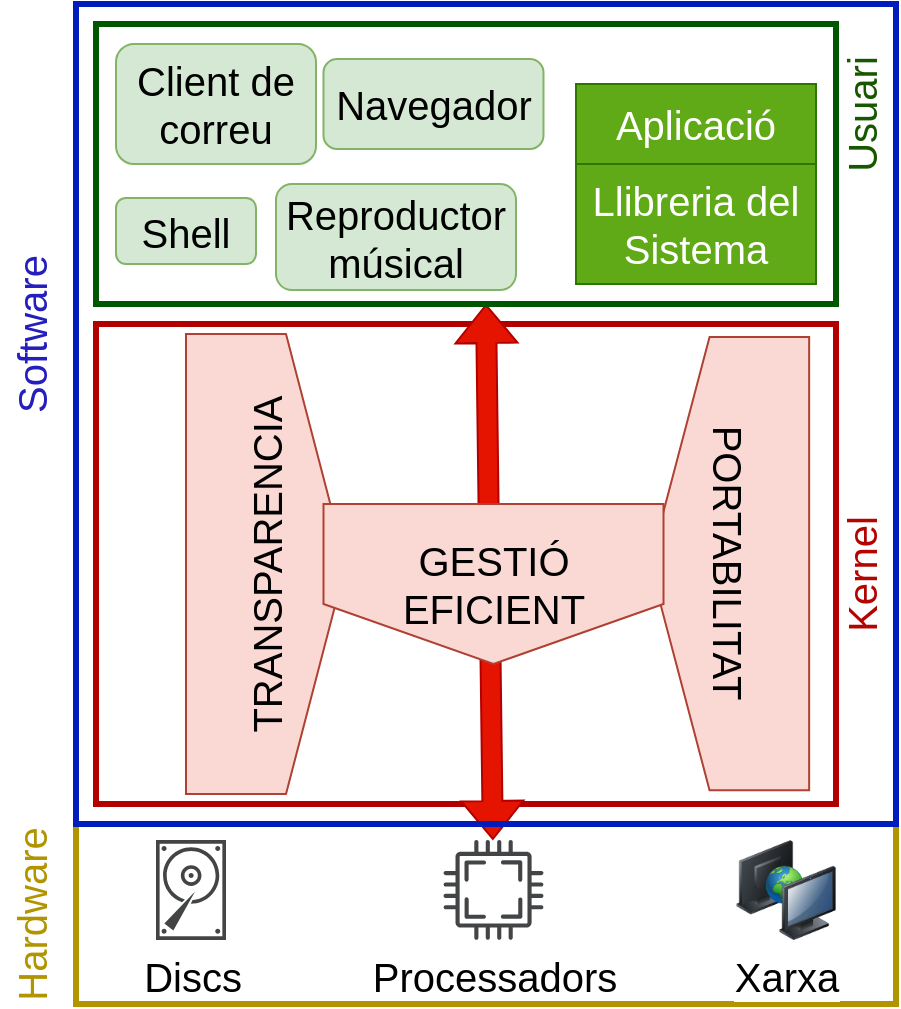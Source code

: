 <mxfile version="21.6.8" type="device" pages="6">
  <diagram name="esquema1" id="zOWADQw8I1MoTfmsGtOU">
    <mxGraphModel dx="1420" dy="2062" grid="1" gridSize="10" guides="1" tooltips="1" connect="1" arrows="1" fold="1" page="1" pageScale="1" pageWidth="827" pageHeight="1169" math="0" shadow="0">
      <root>
        <mxCell id="Gmu17bHJ3XQl9rSOuAfM-0" />
        <mxCell id="Gmu17bHJ3XQl9rSOuAfM-1" parent="Gmu17bHJ3XQl9rSOuAfM-0" />
        <mxCell id="Gmu17bHJ3XQl9rSOuAfM-9" value="" style="rounded=0;whiteSpace=wrap;html=1;fillColor=none;strokeWidth=3;fontSize=20;fontColor=#ffffff;strokeColor=#B20000;" vertex="1" parent="Gmu17bHJ3XQl9rSOuAfM-1">
          <mxGeometry x="280" y="30" width="370" height="240" as="geometry" />
        </mxCell>
        <mxCell id="uu10YLED7xEaxFpM3lo1-10" value="" style="shape=flexArrow;endArrow=classic;startArrow=classic;html=1;rounded=0;entryX=0.527;entryY=1;entryDx=0;entryDy=0;entryPerimeter=0;fillColor=#e51400;strokeColor=#B20000;" edge="1" parent="Gmu17bHJ3XQl9rSOuAfM-1" source="Gmu17bHJ3XQl9rSOuAfM-4" target="Gmu17bHJ3XQl9rSOuAfM-19">
          <mxGeometry width="100" height="100" relative="1" as="geometry">
            <mxPoint x="350" y="200" as="sourcePoint" />
            <mxPoint x="450" y="100" as="targetPoint" />
          </mxGeometry>
        </mxCell>
        <mxCell id="Gmu17bHJ3XQl9rSOuAfM-2" value="" style="rounded=0;whiteSpace=wrap;html=1;fillColor=none;strokeWidth=3;fontSize=20;fontColor=#000000;strokeColor=#B09500;" vertex="1" parent="Gmu17bHJ3XQl9rSOuAfM-1">
          <mxGeometry x="270" y="280" width="410" height="90" as="geometry" />
        </mxCell>
        <mxCell id="Gmu17bHJ3XQl9rSOuAfM-3" value="Discs" style="sketch=0;pointerEvents=1;shadow=0;dashed=0;html=1;strokeColor=none;fillColor=#434445;aspect=fixed;labelPosition=center;verticalLabelPosition=bottom;verticalAlign=top;align=center;outlineConnect=0;shape=mxgraph.vvd.disk;fontSize=20;" vertex="1" parent="Gmu17bHJ3XQl9rSOuAfM-1">
          <mxGeometry x="310" y="288" width="35" height="50" as="geometry" />
        </mxCell>
        <mxCell id="Gmu17bHJ3XQl9rSOuAfM-4" value="Processadors" style="sketch=0;pointerEvents=1;shadow=0;dashed=0;html=1;strokeColor=none;fillColor=#434445;aspect=fixed;labelPosition=center;verticalLabelPosition=bottom;verticalAlign=top;align=center;outlineConnect=0;shape=mxgraph.vvd.cpu;fontSize=20;" vertex="1" parent="Gmu17bHJ3XQl9rSOuAfM-1">
          <mxGeometry x="453.75" y="288" width="50" height="50" as="geometry" />
        </mxCell>
        <mxCell id="Gmu17bHJ3XQl9rSOuAfM-5" value="Xarxa" style="image;html=1;image=img/lib/clip_art/computers/Network_2_128x128.png;fontSize=20;" vertex="1" parent="Gmu17bHJ3XQl9rSOuAfM-1">
          <mxGeometry x="600" y="288" width="50" height="50" as="geometry" />
        </mxCell>
        <mxCell id="Gmu17bHJ3XQl9rSOuAfM-6" value="Hardware" style="text;html=1;strokeColor=none;fillColor=none;align=center;verticalAlign=middle;whiteSpace=wrap;rounded=0;rotation=-90;fontSize=20;fontColor=#b09500;" vertex="1" parent="Gmu17bHJ3XQl9rSOuAfM-1">
          <mxGeometry x="205" y="310" width="85" height="30" as="geometry" />
        </mxCell>
        <mxCell id="Gmu17bHJ3XQl9rSOuAfM-7" value="" style="rounded=0;whiteSpace=wrap;html=1;fillColor=none;strokeWidth=3;fontSize=20;fontColor=#ffffff;strokeColor=#001DBC;" vertex="1" parent="Gmu17bHJ3XQl9rSOuAfM-1">
          <mxGeometry x="270" y="-130" width="410" height="410" as="geometry" />
        </mxCell>
        <mxCell id="Gmu17bHJ3XQl9rSOuAfM-8" value="Software" style="text;html=1;strokeColor=none;fillColor=none;align=center;verticalAlign=middle;whiteSpace=wrap;rounded=0;rotation=-90;fontSize=20;fontColor=#231ebc;" vertex="1" parent="Gmu17bHJ3XQl9rSOuAfM-1">
          <mxGeometry x="205" y="20" width="85" height="30" as="geometry" />
        </mxCell>
        <mxCell id="Gmu17bHJ3XQl9rSOuAfM-10" value="Kernel" style="text;html=1;strokeColor=none;fillColor=none;align=center;verticalAlign=middle;whiteSpace=wrap;rounded=0;rotation=-90;fontSize=20;fontColor=#b20400;" vertex="1" parent="Gmu17bHJ3XQl9rSOuAfM-1">
          <mxGeometry x="620" y="140" width="85" height="30" as="geometry" />
        </mxCell>
        <mxCell id="Gmu17bHJ3XQl9rSOuAfM-18" value="Usuari" style="text;html=1;strokeColor=none;fillColor=none;align=center;verticalAlign=middle;whiteSpace=wrap;rounded=0;rotation=-90;fontSize=20;fontColor=#165700;" vertex="1" parent="Gmu17bHJ3XQl9rSOuAfM-1">
          <mxGeometry x="620" y="-90" width="85" height="30" as="geometry" />
        </mxCell>
        <mxCell id="Gmu17bHJ3XQl9rSOuAfM-19" value="" style="rounded=0;whiteSpace=wrap;html=1;fillColor=none;strokeWidth=3;fontSize=20;fontColor=#ffffff;strokeColor=#005700;" vertex="1" parent="Gmu17bHJ3XQl9rSOuAfM-1">
          <mxGeometry x="280" y="-120" width="370" height="140" as="geometry" />
        </mxCell>
        <mxCell id="Gmu17bHJ3XQl9rSOuAfM-20" value="Aplicació" style="rounded=0;whiteSpace=wrap;html=1;fillColor=#60a917;fontColor=#ffffff;strokeColor=#2D7600;fontSize=20;" vertex="1" parent="Gmu17bHJ3XQl9rSOuAfM-1">
          <mxGeometry x="520" y="-90" width="120" height="40" as="geometry" />
        </mxCell>
        <mxCell id="Gmu17bHJ3XQl9rSOuAfM-21" value="Llibreria del Sistema" style="rounded=0;whiteSpace=wrap;html=1;fillColor=#60a917;fontColor=#ffffff;strokeColor=#2D7600;fontSize=20;" vertex="1" parent="Gmu17bHJ3XQl9rSOuAfM-1">
          <mxGeometry x="520" y="-50" width="120" height="60" as="geometry" />
        </mxCell>
        <mxCell id="Gmu17bHJ3XQl9rSOuAfM-22" value="Client de correu" style="rounded=1;whiteSpace=wrap;html=1;fillColor=#d5e8d4;strokeColor=#82b366;fontSize=20;" vertex="1" parent="Gmu17bHJ3XQl9rSOuAfM-1">
          <mxGeometry x="290" y="-110" width="100" height="60" as="geometry" />
        </mxCell>
        <mxCell id="Gmu17bHJ3XQl9rSOuAfM-23" value="Navegador" style="rounded=1;whiteSpace=wrap;html=1;fillColor=#d5e8d4;strokeColor=#82b366;fontSize=20;" vertex="1" parent="Gmu17bHJ3XQl9rSOuAfM-1">
          <mxGeometry x="393.75" y="-102.5" width="110" height="45" as="geometry" />
        </mxCell>
        <mxCell id="Gmu17bHJ3XQl9rSOuAfM-24" value="Reproductor músical" style="rounded=1;whiteSpace=wrap;html=1;fillColor=#d5e8d4;strokeColor=#82b366;fontSize=20;" vertex="1" parent="Gmu17bHJ3XQl9rSOuAfM-1">
          <mxGeometry x="370" y="-40" width="120" height="53" as="geometry" />
        </mxCell>
        <mxCell id="Gmu17bHJ3XQl9rSOuAfM-25" value="Shell" style="rounded=1;whiteSpace=wrap;html=1;fillColor=#d5e8d4;strokeColor=#82b366;fontSize=20;" vertex="1" parent="Gmu17bHJ3XQl9rSOuAfM-1">
          <mxGeometry x="290" y="-33" width="70" height="33" as="geometry" />
        </mxCell>
        <mxCell id="uu10YLED7xEaxFpM3lo1-7" value="TRANSPARENCIA" style="shape=offPageConnector;whiteSpace=wrap;html=1;rotation=-90;fontSize=20;fillColor=#fad9d5;strokeColor=#ae4132;" vertex="1" parent="Gmu17bHJ3XQl9rSOuAfM-1">
          <mxGeometry x="250" y="110" width="230" height="80" as="geometry" />
        </mxCell>
        <mxCell id="uu10YLED7xEaxFpM3lo1-8" value="PORTABILITAT" style="shape=offPageConnector;whiteSpace=wrap;html=1;rotation=90;fontSize=20;fillColor=#fad9d5;strokeColor=#ae4132;" vertex="1" parent="Gmu17bHJ3XQl9rSOuAfM-1">
          <mxGeometry x="483.41" y="109.95" width="226.65" height="79.68" as="geometry" />
        </mxCell>
        <mxCell id="uu10YLED7xEaxFpM3lo1-9" value="GESTIÓ EFICIENT" style="shape=offPageConnector;whiteSpace=wrap;html=1;rotation=0;fontSize=20;fillColor=#fad9d5;strokeColor=#ae4132;" vertex="1" parent="Gmu17bHJ3XQl9rSOuAfM-1">
          <mxGeometry x="393.75" y="120" width="170" height="80" as="geometry" />
        </mxCell>
      </root>
    </mxGraphModel>
  </diagram>
  <diagram name="esquema2" id="xPvUstEe_b_W7fYeM64c">
    <mxGraphModel dx="1420" dy="2062" grid="1" gridSize="10" guides="1" tooltips="1" connect="1" arrows="1" fold="1" page="1" pageScale="1" pageWidth="827" pageHeight="1169" math="0" shadow="0">
      <root>
        <mxCell id="0" />
        <mxCell id="1" parent="0" />
        <mxCell id="lcPfN1VdlQ4DA5JSOHc2-13" value="" style="rounded=0;whiteSpace=wrap;html=1;fillColor=none;strokeWidth=3;fontSize=20;fontColor=#000000;strokeColor=#B09500;" vertex="1" parent="1">
          <mxGeometry x="270" y="280" width="410" height="90" as="geometry" />
        </mxCell>
        <mxCell id="lcPfN1VdlQ4DA5JSOHc2-6" value="Discs" style="sketch=0;pointerEvents=1;shadow=0;dashed=0;html=1;strokeColor=none;fillColor=#434445;aspect=fixed;labelPosition=center;verticalLabelPosition=bottom;verticalAlign=top;align=center;outlineConnect=0;shape=mxgraph.vvd.disk;fontSize=20;" vertex="1" parent="1">
          <mxGeometry x="310" y="288" width="35" height="50" as="geometry" />
        </mxCell>
        <mxCell id="lcPfN1VdlQ4DA5JSOHc2-7" value="Processadors" style="sketch=0;pointerEvents=1;shadow=0;dashed=0;html=1;strokeColor=none;fillColor=#434445;aspect=fixed;labelPosition=center;verticalLabelPosition=bottom;verticalAlign=top;align=center;outlineConnect=0;shape=mxgraph.vvd.cpu;fontSize=20;" vertex="1" parent="1">
          <mxGeometry x="453.75" y="288" width="50" height="50" as="geometry" />
        </mxCell>
        <mxCell id="lcPfN1VdlQ4DA5JSOHc2-11" value="Xarxa" style="image;html=1;image=img/lib/clip_art/computers/Network_2_128x128.png;fontSize=20;" vertex="1" parent="1">
          <mxGeometry x="600" y="288" width="50" height="50" as="geometry" />
        </mxCell>
        <mxCell id="lcPfN1VdlQ4DA5JSOHc2-14" value="Hardware" style="text;html=1;strokeColor=none;fillColor=none;align=center;verticalAlign=middle;whiteSpace=wrap;rounded=0;rotation=-90;fontSize=20;fontColor=#b09500;" vertex="1" parent="1">
          <mxGeometry x="205" y="310" width="85" height="30" as="geometry" />
        </mxCell>
        <mxCell id="lcPfN1VdlQ4DA5JSOHc2-15" value="" style="rounded=0;whiteSpace=wrap;html=1;fillColor=none;strokeWidth=3;fontSize=20;fontColor=#ffffff;strokeColor=#001DBC;" vertex="1" parent="1">
          <mxGeometry x="270" y="-130" width="410" height="410" as="geometry" />
        </mxCell>
        <mxCell id="lcPfN1VdlQ4DA5JSOHc2-16" value="Software" style="text;html=1;strokeColor=none;fillColor=none;align=center;verticalAlign=middle;whiteSpace=wrap;rounded=0;rotation=-90;fontSize=20;fontColor=#231ebc;" vertex="1" parent="1">
          <mxGeometry x="205" y="20" width="85" height="30" as="geometry" />
        </mxCell>
        <mxCell id="lcPfN1VdlQ4DA5JSOHc2-18" value="" style="rounded=0;whiteSpace=wrap;html=1;fillColor=none;strokeWidth=3;fontSize=20;fontColor=#ffffff;strokeColor=#B20000;" vertex="1" parent="1">
          <mxGeometry x="280" y="30" width="370" height="240" as="geometry" />
        </mxCell>
        <mxCell id="lcPfN1VdlQ4DA5JSOHc2-19" value="Kernel" style="text;html=1;strokeColor=none;fillColor=none;align=center;verticalAlign=middle;whiteSpace=wrap;rounded=0;rotation=-90;fontSize=20;fontColor=#b20400;" vertex="1" parent="1">
          <mxGeometry x="620" y="140" width="85" height="30" as="geometry" />
        </mxCell>
        <mxCell id="lcPfN1VdlQ4DA5JSOHc2-20" value="&lt;div style=&quot;font-size: 20px;&quot;&gt;Capa d&#39;abstracció de maquinari&lt;/div&gt;" style="rounded=0;whiteSpace=wrap;html=1;fillColor=#dae8fc;strokeWidth=3;strokeColor=#6c8ebf;verticalAlign=top;fontSize=20;" vertex="1" parent="1">
          <mxGeometry x="290" y="162" width="350" height="100" as="geometry" />
        </mxCell>
        <mxCell id="lcPfN1VdlQ4DA5JSOHc2-22" value="Programari i controladors de dispositiu específics de maquinari" style="rounded=1;whiteSpace=wrap;html=1;fillColor=#1ba1e2;fontColor=#ffffff;strokeColor=#006EAF;fontSize=20;" vertex="1" parent="1">
          <mxGeometry x="300" y="200" width="330" height="52" as="geometry" />
        </mxCell>
        <mxCell id="lcPfN1VdlQ4DA5JSOHc2-23" value="&lt;div style=&quot;font-size: 20px;&quot;&gt;Interfície d&#39;usuari del Kernel&lt;/div&gt;" style="rounded=0;whiteSpace=wrap;html=1;fillColor=#ffe6cc;strokeWidth=3;strokeColor=#d79b00;verticalAlign=top;fontSize=20;" vertex="1" parent="1">
          <mxGeometry x="290" y="40" width="350" height="120" as="geometry" />
        </mxCell>
        <mxCell id="lcPfN1VdlQ4DA5JSOHc2-24" value="Sistema de fitxers" style="rounded=1;whiteSpace=wrap;html=1;fillColor=#f0a30a;fontColor=#000000;strokeColor=#BD7000;fontSize=20;" vertex="1" parent="1">
          <mxGeometry x="300" y="74" width="190" height="36" as="geometry" />
        </mxCell>
        <mxCell id="lcPfN1VdlQ4DA5JSOHc2-25" value="Memòria Virtual" style="rounded=1;whiteSpace=wrap;html=1;fillColor=#f0a30a;fontColor=#000000;strokeColor=#BD7000;fontSize=20;" vertex="1" parent="1">
          <mxGeometry x="300" y="115" width="190" height="36" as="geometry" />
        </mxCell>
        <mxCell id="lcPfN1VdlQ4DA5JSOHc2-26" value="Planificador" style="rounded=1;whiteSpace=wrap;html=1;fillColor=#f0a30a;fontColor=#000000;strokeColor=#BD7000;fontSize=20;" vertex="1" parent="1">
          <mxGeometry x="500" y="74" width="130" height="36" as="geometry" />
        </mxCell>
        <mxCell id="lcPfN1VdlQ4DA5JSOHc2-27" value="TCP/IP" style="rounded=1;whiteSpace=wrap;html=1;fillColor=#f0a30a;fontColor=#000000;strokeColor=#BD7000;fontSize=20;" vertex="1" parent="1">
          <mxGeometry x="500" y="115" width="130" height="36" as="geometry" />
        </mxCell>
        <mxCell id="lcPfN1VdlQ4DA5JSOHc2-28" value="Usuari" style="text;html=1;strokeColor=none;fillColor=none;align=center;verticalAlign=middle;whiteSpace=wrap;rounded=0;rotation=-90;fontSize=20;fontColor=#165700;" vertex="1" parent="1">
          <mxGeometry x="620" y="-90" width="85" height="30" as="geometry" />
        </mxCell>
        <mxCell id="lcPfN1VdlQ4DA5JSOHc2-29" value="" style="rounded=0;whiteSpace=wrap;html=1;fillColor=none;strokeWidth=3;fontSize=20;fontColor=#ffffff;strokeColor=#005700;" vertex="1" parent="1">
          <mxGeometry x="280" y="-120" width="370" height="140" as="geometry" />
        </mxCell>
        <mxCell id="lcPfN1VdlQ4DA5JSOHc2-30" value="Aplicació" style="rounded=0;whiteSpace=wrap;html=1;fillColor=#60a917;fontColor=#ffffff;strokeColor=#2D7600;fontSize=20;" vertex="1" parent="1">
          <mxGeometry x="520" y="-90" width="120" height="40" as="geometry" />
        </mxCell>
        <mxCell id="lcPfN1VdlQ4DA5JSOHc2-31" value="Llibreria del Sistema" style="rounded=0;whiteSpace=wrap;html=1;fillColor=#60a917;fontColor=#ffffff;strokeColor=#2D7600;fontSize=20;" vertex="1" parent="1">
          <mxGeometry x="520" y="-50" width="120" height="60" as="geometry" />
        </mxCell>
        <mxCell id="lcPfN1VdlQ4DA5JSOHc2-33" value="Client de correu" style="rounded=1;whiteSpace=wrap;html=1;fillColor=#d5e8d4;strokeColor=#82b366;fontSize=20;" vertex="1" parent="1">
          <mxGeometry x="290" y="-110" width="100" height="60" as="geometry" />
        </mxCell>
        <mxCell id="lcPfN1VdlQ4DA5JSOHc2-34" value="Navegador" style="rounded=1;whiteSpace=wrap;html=1;fillColor=#d5e8d4;strokeColor=#82b366;fontSize=20;" vertex="1" parent="1">
          <mxGeometry x="393.75" y="-102.5" width="110" height="45" as="geometry" />
        </mxCell>
        <mxCell id="lcPfN1VdlQ4DA5JSOHc2-35" value="Reproductor músical" style="rounded=1;whiteSpace=wrap;html=1;fillColor=#d5e8d4;strokeColor=#82b366;fontSize=20;" vertex="1" parent="1">
          <mxGeometry x="370" y="-40" width="120" height="53" as="geometry" />
        </mxCell>
        <mxCell id="lcPfN1VdlQ4DA5JSOHc2-36" value="Shell" style="rounded=1;whiteSpace=wrap;html=1;fillColor=#d5e8d4;strokeColor=#82b366;fontSize=20;" vertex="1" parent="1">
          <mxGeometry x="290" y="-33" width="70" height="33" as="geometry" />
        </mxCell>
      </root>
    </mxGraphModel>
  </diagram>
  <diagram id="DvnqxzvVtoGhtfpb6Si7" name="roles">
    <mxGraphModel dx="1420" dy="893" grid="1" gridSize="10" guides="1" tooltips="1" connect="1" arrows="1" fold="1" page="1" pageScale="1" pageWidth="827" pageHeight="1169" math="0" shadow="0">
      <root>
        <mxCell id="0" />
        <mxCell id="1" parent="0" />
        <mxCell id="euU9d23oLGR1xE3uMtUu-12" value="" style="html=1;shadow=0;dashed=0;align=center;verticalAlign=middle;shape=mxgraph.arrows2.arrow;dy=0;dx=0;notch=30;rounded=0;strokeColor=#A50040;strokeWidth=1;fillColor=#d80073;fontFamily=Tahoma;fontSize=10;fontColor=#ffffff;gradientDirection=east;" vertex="1" parent="1">
          <mxGeometry x="390" y="220" width="1230" height="210" as="geometry" />
        </mxCell>
        <mxCell id="euU9d23oLGR1xE3uMtUu-28" value="&lt;h1 style=&quot;font-size: 24px;&quot;&gt;Il.lusionista&lt;/h1&gt;&lt;p style=&quot;font-size: 24px;&quot;&gt;&lt;/p&gt;&lt;ul style=&quot;font-size: 24px;&quot;&gt;&lt;li style=&quot;font-size: 24px;&quot;&gt;&lt;span style=&quot;background-color: initial; font-size: 24px;&quot;&gt;Proporciona abstraccions fàcils d&#39;utilitzar dels recursos físics&lt;/span&gt;&lt;/li&gt;&lt;li style=&quot;border-color: var(--border-color); font-size: 24px;&quot;&gt;&lt;font style=&quot;border-color: var(--border-color); font-size: 24px;&quot;&gt;Proporciona&amp;nbsp;una abstracció que l&#39;aplicació tingui un ús exclusiu dels recursos&lt;/font&gt;&lt;/li&gt;&lt;li style=&quot;border-color: var(--border-color); font-size: 24px;&quot;&gt;&lt;font style=&quot;border-color: var(--border-color); font-size: 24px;&quot;&gt;Proporciona&amp;nbsp;una abstracció que els recursos de maquinari són infinits&lt;/font&gt;&lt;/li&gt;&lt;li style=&quot;border-color: var(--border-color); font-size: 24px;&quot;&gt;&lt;font style=&quot;border-color: var(--border-color); font-size: 24px;&quot;&gt;Proporciona&amp;nbsp;l&#39;abstracció de les capacitats del maquinari que no estan presents físicament&lt;/font&gt;&lt;/li&gt;&lt;/ul&gt;&lt;p style=&quot;font-size: 24px;&quot;&gt;&lt;/p&gt;" style="text;html=1;strokeColor=none;fillColor=none;spacing=5;spacingTop=-20;whiteSpace=wrap;overflow=hidden;rounded=0;shadow=0;dashed=0;fontFamily=Helvetica;fontSize=24;fontColor=#FFFFFF;align=left;" vertex="1" parent="1">
          <mxGeometry x="590" y="240" width="1020" height="200" as="geometry" />
        </mxCell>
        <mxCell id="euU9d23oLGR1xE3uMtUu-6" value="" style="verticalLabelPosition=bottom;verticalAlign=top;html=1;strokeWidth=1;shape=mxgraph.basic.orthogonal_triangle;rounded=0;shadow=0;dashed=0;fontFamily=Tahoma;fontSize=24;fontColor=#FFFFFF;flipV=1;fillColor=#000000;strokeColor=none;opacity=50;" vertex="1" parent="1">
          <mxGeometry x="1370" y="790" width="140" height="40" as="geometry" />
        </mxCell>
        <mxCell id="euU9d23oLGR1xE3uMtUu-13" value="" style="html=1;shadow=0;dashed=0;align=center;verticalAlign=middle;shape=mxgraph.arrows2.arrow;dy=0;dx=0;notch=30;rounded=0;strokeColor=#C73500;strokeWidth=1;fillColor=#fa6800;fontFamily=Tahoma;fontSize=10;fontColor=#000000;gradientDirection=east;" vertex="1" parent="1">
          <mxGeometry x="390" y="430" width="1230" height="180" as="geometry" />
        </mxCell>
        <mxCell id="euU9d23oLGR1xE3uMtUu-14" value="" style="html=1;shadow=0;dashed=0;align=center;verticalAlign=middle;shape=mxgraph.arrows2.arrow;dy=0;dx=0;notch=30;rounded=0;strokeColor=none;strokeWidth=1;fillColor=#8D029D;fontFamily=Tahoma;fontSize=10;fontColor=#FFFFFF;gradientColor=#65009E;gradientDirection=east;" vertex="1" parent="1">
          <mxGeometry x="390" y="610" width="1230" height="320" as="geometry" />
        </mxCell>
        <mxCell id="euU9d23oLGR1xE3uMtUu-18" value="1" style="text;html=1;strokeColor=none;fillColor=none;align=right;verticalAlign=middle;whiteSpace=wrap;rounded=0;shadow=0;dashed=0;fontFamily=Helvetica;fontSize=150;fontColor=#FFFFFF;" vertex="1" parent="1">
          <mxGeometry x="450" y="220" width="80" height="180" as="geometry" />
        </mxCell>
        <mxCell id="euU9d23oLGR1xE3uMtUu-19" value="2" style="text;html=1;strokeColor=none;fillColor=none;align=right;verticalAlign=middle;whiteSpace=wrap;rounded=0;shadow=0;dashed=0;fontFamily=Helvetica;fontSize=150;fontColor=#FFFFFF;" vertex="1" parent="1">
          <mxGeometry x="440" y="430" width="90" height="180" as="geometry" />
        </mxCell>
        <mxCell id="euU9d23oLGR1xE3uMtUu-20" value="3" style="text;html=1;strokeColor=none;fillColor=none;align=right;verticalAlign=middle;whiteSpace=wrap;rounded=0;shadow=0;dashed=0;fontFamily=Helvetica;fontSize=150;fontColor=#FFFFFF;" vertex="1" parent="1">
          <mxGeometry x="440" y="690" width="90" height="180" as="geometry" />
        </mxCell>
        <mxCell id="euU9d23oLGR1xE3uMtUu-23" value="" style="line;strokeWidth=4;direction=south;html=1;rounded=0;shadow=0;dashed=0;fillColor=none;gradientColor=#AD0002;fontFamily=Helvetica;fontSize=150;fontColor=#FFFFFF;align=right;strokeColor=#FFFFFF;" vertex="1" parent="1">
          <mxGeometry x="550" y="230" width="10" height="160" as="geometry" />
        </mxCell>
        <mxCell id="euU9d23oLGR1xE3uMtUu-24" value="" style="line;strokeWidth=4;direction=south;html=1;rounded=0;shadow=0;dashed=0;fillColor=none;gradientColor=#AD0002;fontFamily=Helvetica;fontSize=150;fontColor=#FFFFFF;align=right;strokeColor=#FFFFFF;" vertex="1" parent="1">
          <mxGeometry x="540" y="440" width="10" height="160" as="geometry" />
        </mxCell>
        <mxCell id="euU9d23oLGR1xE3uMtUu-25" value="" style="line;strokeWidth=4;direction=south;html=1;rounded=0;shadow=0;dashed=0;fillColor=none;gradientColor=#AD0002;fontFamily=Helvetica;fontSize=150;fontColor=#FFFFFF;align=right;strokeColor=#FFFFFF;" vertex="1" parent="1">
          <mxGeometry x="540" y="620" width="10" height="300" as="geometry" />
        </mxCell>
        <mxCell id="euU9d23oLGR1xE3uMtUu-29" value="&lt;h1 style=&quot;font-size: 24px;&quot;&gt;Àrbitre&lt;/h1&gt;&lt;div style=&quot;font-size: 24px;&quot;&gt;&lt;ul style=&quot;font-size: 24px;&quot;&gt;&lt;li style=&quot;font-size: 24px;&quot;&gt;Assignació de recursos entre usuaris, aplicacions&lt;/li&gt;&lt;li style=&quot;font-size: 24px;&quot;&gt;Protecció/aïllament d&#39;usuaris, aplicacions entre si&lt;/li&gt;&lt;/ul&gt;&lt;/div&gt;" style="text;html=1;strokeColor=none;fillColor=none;spacing=5;spacingTop=-20;whiteSpace=wrap;overflow=hidden;rounded=0;shadow=0;dashed=0;fontFamily=Helvetica;fontSize=24;fontColor=#FFFFFF;align=left;" vertex="1" parent="1">
          <mxGeometry x="580" y="450" width="670" height="140" as="geometry" />
        </mxCell>
        <mxCell id="euU9d23oLGR1xE3uMtUu-30" value="&lt;h1 style=&quot;font-size: 24px;&quot;&gt;Pega&lt;/h1&gt;&lt;div style=&quot;font-size: 24px;&quot;&gt;&lt;ul style=&quot;border-color: var(--border-color); font-size: 24px;&quot;&gt;&lt;li style=&quot;border-color: var(--border-color); font-size: 24px;&quot;&gt;Proporciona un conjunt de serveis comuns.&lt;/li&gt;&lt;/ul&gt;&lt;/div&gt;" style="text;html=1;strokeColor=none;fillColor=none;spacing=5;spacingTop=-20;whiteSpace=wrap;overflow=hidden;rounded=0;shadow=0;dashed=0;fontFamily=Helvetica;fontSize=24;fontColor=#FFFFFF;align=left;" vertex="1" parent="1">
          <mxGeometry x="580" y="630" width="670" height="140" as="geometry" />
        </mxCell>
        <mxCell id="euU9d23oLGR1xE3uMtUu-39" value="Processos" style="rounded=1;whiteSpace=wrap;html=1;fillColor=#e3c800;strokeColor=#B09500;fontSize=24;fontColor=#000000;" vertex="1" parent="1">
          <mxGeometry x="1270" y="436" width="260" height="40" as="geometry" />
        </mxCell>
        <mxCell id="euU9d23oLGR1xE3uMtUu-40" value="Mode d&#39;Execució Dual" style="rounded=1;whiteSpace=wrap;html=1;fillColor=#e3c800;strokeColor=#B09500;fontSize=24;fontColor=#000000;" vertex="1" parent="1">
          <mxGeometry x="1270" y="480" width="260" height="40" as="geometry" />
        </mxCell>
        <mxCell id="euU9d23oLGR1xE3uMtUu-41" value="Planificació" style="rounded=1;whiteSpace=wrap;html=1;fillColor=#e3c800;strokeColor=#B09500;fontSize=24;fontColor=#000000;" vertex="1" parent="1">
          <mxGeometry x="1270" y="522" width="260" height="40" as="geometry" />
        </mxCell>
        <mxCell id="euU9d23oLGR1xE3uMtUu-42" value="Pipes/Sockets" style="rounded=1;whiteSpace=wrap;html=1;fillColor=#e3c800;strokeColor=#B09500;fontSize=24;fontColor=#000000;" vertex="1" parent="1">
          <mxGeometry x="1270" y="564" width="260" height="40" as="geometry" />
        </mxCell>
        <mxCell id="euU9d23oLGR1xE3uMtUu-43" value="Compartició" style="rounded=1;whiteSpace=wrap;html=1;fillColor=#fad7ac;strokeColor=#b46504;fontSize=24;rotation=-90;" vertex="1" parent="1">
          <mxGeometry x="530" y="805" width="160" height="53" as="geometry" />
        </mxCell>
        <mxCell id="euU9d23oLGR1xE3uMtUu-44" value="Reutilització" style="rounded=1;whiteSpace=wrap;html=1;fillColor=#e1d5e7;strokeColor=#9673a6;fontSize=24;rotation=90;" vertex="1" parent="1">
          <mxGeometry x="850" y="802.5" width="160" height="55" as="geometry" />
        </mxCell>
        <mxCell id="euU9d23oLGR1xE3uMtUu-46" value="Evitar tornar a implementar funcionalitats des de 0." style="rounded=1;whiteSpace=wrap;html=1;fillColor=#e1d5e7;strokeColor=#9673a6;fontSize=24;" vertex="1" parent="1">
          <mxGeometry x="960" y="760" width="300" height="55" as="geometry" />
        </mxCell>
        <mxCell id="euU9d23oLGR1xE3uMtUu-47" value="Evolució independent dels components" style="rounded=1;whiteSpace=wrap;html=1;fillColor=#e1d5e7;strokeColor=#9673a6;fontSize=24;" vertex="1" parent="1">
          <mxGeometry x="960" y="840" width="300" height="60" as="geometry" />
        </mxCell>
        <mxCell id="euU9d23oLGR1xE3uMtUu-48" value="Simplifica SI s&#39;assumeixen sempre les mateixes primitives bàsiques" style="rounded=1;whiteSpace=wrap;html=1;fillColor=#fad9d5;strokeColor=#ae4132;fontSize=24;" vertex="1" parent="1">
          <mxGeometry x="640" y="750" width="230" height="160" as="geometry" />
        </mxCell>
        <mxCell id="euU9d23oLGR1xE3uMtUu-49" value="Sistema de Fitxers" style="rounded=1;whiteSpace=wrap;html=1;fillColor=#d80073;strokeColor=#A50040;fontSize=24;fontColor=#ffffff;" vertex="1" parent="1">
          <mxGeometry x="1290" y="750" width="300" height="48.75" as="geometry" />
        </mxCell>
        <mxCell id="euU9d23oLGR1xE3uMtUu-50" value="Xarxa" style="rounded=1;whiteSpace=wrap;html=1;fillColor=#d80073;strokeColor=#A50040;fontSize=24;fontColor=#ffffff;" vertex="1" parent="1">
          <mxGeometry x="1290" y="660" width="300" height="50" as="geometry" />
        </mxCell>
        <mxCell id="euU9d23oLGR1xE3uMtUu-51" value="Interfície d&#39;Usuari" style="rounded=1;whiteSpace=wrap;html=1;fillColor=#d80073;strokeColor=#A50040;fontSize=24;fontColor=#ffffff;" vertex="1" parent="1">
          <mxGeometry x="1290" y="840" width="300" height="50" as="geometry" />
        </mxCell>
      </root>
    </mxGraphModel>
  </diagram>
  <diagram id="JXv49f9pyBoTp81ij3UK" name="prog_A_executing">
    <mxGraphModel dx="2247" dy="893" grid="1" gridSize="10" guides="1" tooltips="1" connect="1" arrows="1" fold="1" page="1" pageScale="1" pageWidth="827" pageHeight="1169" math="0" shadow="0">
      <root>
        <mxCell id="0" />
        <mxCell id="1" parent="0" />
        <mxCell id="Wj9LbmWMZqF-rn1lrLOP-33" value="" style="shape=flexArrow;endArrow=classic;html=1;rounded=0;exitX=0.5;exitY=1;exitDx=0;exitDy=0;entryX=0.5;entryY=1;entryDx=0;entryDy=0;fillColor=#e51400;strokeColor=#B20000;startArrow=block;" edge="1" parent="1">
          <mxGeometry width="50" height="50" relative="1" as="geometry">
            <mxPoint x="458.75" y="522.5" as="sourcePoint" />
            <mxPoint x="458.75" y="237.5" as="targetPoint" />
            <Array as="points">
              <mxPoint x="123.75" y="355" />
            </Array>
          </mxGeometry>
        </mxCell>
        <mxCell id="d7tJvN3nZEuJjCPh7ASv-1" value="" style="rounded=0;whiteSpace=wrap;html=1;fillColor=none;strokeWidth=3;fontSize=20;fontColor=#ffffff;strokeColor=#005700;" vertex="1" parent="1">
          <mxGeometry x="-361.25" y="140" width="480" height="430" as="geometry" />
        </mxCell>
        <mxCell id="d7tJvN3nZEuJjCPh7ASv-2" value="./prog&amp;nbsp; H" style="swimlane;horizontal=0;whiteSpace=wrap;html=1;fontSize=20;rotation=90;fillColor=#1ba1e2;fontColor=#ffffff;strokeColor=#006EAF;" vertex="1" parent="1">
          <mxGeometry x="-371.25" y="335" width="240" height="200" as="geometry" />
        </mxCell>
        <mxCell id="d7tJvN3nZEuJjCPh7ASv-3" value="Threads" style="rounded=0;whiteSpace=wrap;html=1;fillColor=#dae8fc;strokeColor=#6c8ebf;fontSize=20;" vertex="1" parent="d7tJvN3nZEuJjCPh7ASv-2">
          <mxGeometry x="30" y="20" width="170" height="30" as="geometry" />
        </mxCell>
        <mxCell id="d7tJvN3nZEuJjCPh7ASv-4" value="Fitxers" style="rounded=0;whiteSpace=wrap;html=1;fillColor=#dae8fc;strokeColor=#6c8ebf;fontSize=20;" vertex="1" parent="d7tJvN3nZEuJjCPh7ASv-2">
          <mxGeometry x="30" y="60" width="170" height="30" as="geometry" />
        </mxCell>
        <mxCell id="d7tJvN3nZEuJjCPh7ASv-5" value="id" style="rounded=0;whiteSpace=wrap;html=1;fillColor=#dae8fc;strokeColor=#6c8ebf;fontSize=20;" vertex="1" parent="d7tJvN3nZEuJjCPh7ASv-2">
          <mxGeometry x="30" y="180" width="170" height="30" as="geometry" />
        </mxCell>
        <mxCell id="d7tJvN3nZEuJjCPh7ASv-6" value="Sockets" style="rounded=0;whiteSpace=wrap;html=1;fillColor=#dae8fc;strokeColor=#6c8ebf;fontSize=20;" vertex="1" parent="d7tJvN3nZEuJjCPh7ASv-2">
          <mxGeometry x="30" y="100" width="170" height="30" as="geometry" />
        </mxCell>
        <mxCell id="d7tJvN3nZEuJjCPh7ASv-7" value="Espai d&#39;Adreces" style="rounded=0;whiteSpace=wrap;html=1;fillColor=#dae8fc;strokeColor=#6c8ebf;fontSize=20;" vertex="1" parent="d7tJvN3nZEuJjCPh7ASv-2">
          <mxGeometry x="30" y="140" width="170" height="30" as="geometry" />
        </mxCell>
        <mxCell id="d7tJvN3nZEuJjCPh7ASv-8" value="./prog O" style="swimlane;horizontal=0;whiteSpace=wrap;html=1;fontSize=20;rotation=90;fillColor=#60a917;fontColor=#ffffff;strokeColor=#2D7600;" vertex="1" parent="1">
          <mxGeometry x="-121.25" y="330" width="240" height="210" as="geometry">
            <mxRectangle x="390" y="135" width="50" height="120" as="alternateBounds" />
          </mxGeometry>
        </mxCell>
        <mxCell id="d7tJvN3nZEuJjCPh7ASv-9" value="Threads" style="rounded=0;whiteSpace=wrap;html=1;fillColor=#d5e8d4;strokeColor=#82b366;fontSize=20;" vertex="1" parent="d7tJvN3nZEuJjCPh7ASv-8">
          <mxGeometry x="35" y="25" width="170" height="30" as="geometry" />
        </mxCell>
        <mxCell id="d7tJvN3nZEuJjCPh7ASv-10" value="Fitxers" style="rounded=0;whiteSpace=wrap;html=1;fillColor=#d5e8d4;strokeColor=#82b366;fontSize=20;" vertex="1" parent="d7tJvN3nZEuJjCPh7ASv-8">
          <mxGeometry x="35" y="65" width="170" height="30" as="geometry" />
        </mxCell>
        <mxCell id="d7tJvN3nZEuJjCPh7ASv-11" value="Sockets" style="rounded=0;whiteSpace=wrap;html=1;fillColor=#d5e8d4;strokeColor=#82b366;fontSize=20;" vertex="1" parent="d7tJvN3nZEuJjCPh7ASv-8">
          <mxGeometry x="35" y="105" width="170" height="30" as="geometry" />
        </mxCell>
        <mxCell id="d7tJvN3nZEuJjCPh7ASv-12" value="Espai d&#39;Adreces" style="rounded=0;whiteSpace=wrap;html=1;fillColor=#d5e8d4;strokeColor=#82b366;fontSize=20;" vertex="1" parent="d7tJvN3nZEuJjCPh7ASv-8">
          <mxGeometry x="35" y="145" width="170" height="30" as="geometry" />
        </mxCell>
        <mxCell id="d7tJvN3nZEuJjCPh7ASv-13" value="id" style="rounded=0;whiteSpace=wrap;html=1;fillColor=#d5e8d4;strokeColor=#82b366;fontSize=20;" vertex="1" parent="d7tJvN3nZEuJjCPh7ASv-8">
          <mxGeometry x="35" y="180" width="170" height="30" as="geometry" />
        </mxCell>
        <mxCell id="d7tJvN3nZEuJjCPh7ASv-14" style="edgeStyle=orthogonalEdgeStyle;rounded=0;orthogonalLoop=1;jettySize=auto;html=1;entryX=0.038;entryY=0.522;entryDx=0;entryDy=0;entryPerimeter=0;" edge="1" parent="1" source="d7tJvN3nZEuJjCPh7ASv-15" target="d7tJvN3nZEuJjCPh7ASv-18">
          <mxGeometry relative="1" as="geometry" />
        </mxCell>
        <mxCell id="d7tJvN3nZEuJjCPh7ASv-15" value="prog.c" style="shape=note;whiteSpace=wrap;html=1;backgroundOutline=1;darkOpacity=0.05;fontSize=20;fillColor=#d80073;fontColor=#ffffff;strokeColor=#A50040;" vertex="1" parent="1">
          <mxGeometry x="-245" y="155" width="80" height="110" as="geometry" />
        </mxCell>
        <mxCell id="d7tJvN3nZEuJjCPh7ASv-16" style="edgeStyle=orthogonalEdgeStyle;rounded=0;orthogonalLoop=1;jettySize=auto;html=1;entryX=0;entryY=0.5;entryDx=0;entryDy=0;" edge="1" parent="1" source="d7tJvN3nZEuJjCPh7ASv-18" target="d7tJvN3nZEuJjCPh7ASv-2">
          <mxGeometry relative="1" as="geometry">
            <Array as="points">
              <mxPoint x="48.75" y="208" />
              <mxPoint x="48.75" y="290" />
              <mxPoint x="-251.25" y="290" />
            </Array>
          </mxGeometry>
        </mxCell>
        <mxCell id="d7tJvN3nZEuJjCPh7ASv-17" style="edgeStyle=orthogonalEdgeStyle;rounded=0;orthogonalLoop=1;jettySize=auto;html=1;exitX=0.5;exitY=1;exitDx=0;exitDy=0;exitPerimeter=0;entryX=0;entryY=0.5;entryDx=0;entryDy=0;" edge="1" parent="1" source="d7tJvN3nZEuJjCPh7ASv-18" target="d7tJvN3nZEuJjCPh7ASv-8">
          <mxGeometry relative="1" as="geometry">
            <Array as="points">
              <mxPoint x="48.75" y="265" />
              <mxPoint x="48.75" y="290" />
              <mxPoint x="-1.25" y="290" />
            </Array>
          </mxGeometry>
        </mxCell>
        <mxCell id="d7tJvN3nZEuJjCPh7ASv-18" value="prog" style="shape=card;whiteSpace=wrap;html=1;fontSize=20;fillColor=#f0a30a;fontColor=#000000;strokeColor=#BD7000;" vertex="1" parent="1">
          <mxGeometry x="-55" y="150" width="100" height="115" as="geometry" />
        </mxCell>
        <mxCell id="d7tJvN3nZEuJjCPh7ASv-19" value="Llibreries" style="rounded=0;whiteSpace=wrap;html=1;fontSize=20;fillColor=#e3c800;fontColor=#000000;strokeColor=#B09500;rotation=-90;" vertex="1" parent="1">
          <mxGeometry x="3.75" y="191.25" width="115" height="32.5" as="geometry" />
        </mxCell>
        <mxCell id="d7tJvN3nZEuJjCPh7ASv-20" value="" style="rounded=0;whiteSpace=wrap;html=1;fillColor=none;strokeWidth=3;fontSize=20;fontColor=#000000;strokeColor=#B09500;rotation=90;" vertex="1" parent="1">
          <mxGeometry x="347.2" y="226.56" width="433.12" height="254" as="geometry" />
        </mxCell>
        <mxCell id="d7tJvN3nZEuJjCPh7ASv-21" value="Proceador (1 core)" style="sketch=0;pointerEvents=1;shadow=0;dashed=0;html=1;strokeColor=none;fillColor=#434445;aspect=fixed;labelPosition=center;verticalLabelPosition=bottom;verticalAlign=top;align=center;outlineConnect=0;shape=mxgraph.vvd.cpu;fontSize=20;rotation=90;" vertex="1" parent="1">
          <mxGeometry x="628.75" y="225" width="50" height="50" as="geometry" />
        </mxCell>
        <mxCell id="d7tJvN3nZEuJjCPh7ASv-22" value="Hardware" style="text;html=1;strokeColor=none;fillColor=none;align=center;verticalAlign=middle;whiteSpace=wrap;rounded=0;rotation=0;fontSize=20;fontColor=#b09500;" vertex="1" parent="1">
          <mxGeometry x="458.75" y="140" width="85" height="30" as="geometry" />
        </mxCell>
        <mxCell id="d7tJvN3nZEuJjCPh7ASv-23" value="Memòria" style="sketch=0;pointerEvents=1;shadow=0;dashed=0;html=1;strokeColor=none;fillColor=#434445;aspect=fixed;labelPosition=center;verticalLabelPosition=bottom;verticalAlign=top;align=center;outlineConnect=0;shape=mxgraph.vvd.memory;rotation=90;fontSize=20;" vertex="1" parent="1">
          <mxGeometry x="598.75" y="447.38" width="99" height="37.62" as="geometry" />
        </mxCell>
        <mxCell id="d7tJvN3nZEuJjCPh7ASv-24" value="A" style="swimlane;horizontal=0;whiteSpace=wrap;html=1;fontSize=20;rotation=90;fillColor=#1ba1e2;fontColor=#ffffff;strokeColor=#006EAF;" vertex="1" parent="1">
          <mxGeometry x="498.75" y="480" width="45" height="115" as="geometry" />
        </mxCell>
        <mxCell id="d7tJvN3nZEuJjCPh7ASv-25" value="B" style="swimlane;horizontal=0;whiteSpace=wrap;html=1;fontSize=20;rotation=90;fillColor=#60a917;fontColor=#ffffff;strokeColor=#2D7600;" vertex="1" parent="1">
          <mxGeometry x="498.75" y="425" width="45" height="115" as="geometry" />
        </mxCell>
        <mxCell id="d7tJvN3nZEuJjCPh7ASv-26" value="OS&amp;nbsp;" style="swimlane;horizontal=0;whiteSpace=wrap;html=1;fontSize=20;rotation=90;fillColor=#d80073;fontColor=#ffffff;strokeColor=#A50040;startSize=23;" vertex="1" parent="1">
          <mxGeometry x="498.75" y="365" width="45" height="115" as="geometry" />
        </mxCell>
        <mxCell id="d7tJvN3nZEuJjCPh7ASv-27" value="" style="rounded=0;whiteSpace=wrap;html=1;fillColor=none;strokeWidth=3;fontSize=20;fontColor=#ffffff;strokeColor=#B20000;" vertex="1" parent="1">
          <mxGeometry x="128.75" y="140" width="300" height="430" as="geometry" />
        </mxCell>
        <mxCell id="d7tJvN3nZEuJjCPh7ASv-28" value="Kernel" style="text;html=1;strokeColor=none;fillColor=none;align=center;verticalAlign=middle;whiteSpace=wrap;rounded=0;rotation=-90;fontSize=20;fontColor=#b20400;" vertex="1" parent="1">
          <mxGeometry x="369.75" y="165" width="85" height="30" as="geometry" />
        </mxCell>
        <mxCell id="d7tJvN3nZEuJjCPh7ASv-29" value="compilador" style="text;html=1;strokeColor=none;fillColor=none;align=center;verticalAlign=middle;whiteSpace=wrap;rounded=0;fontSize=20;" vertex="1" parent="1">
          <mxGeometry x="-155" y="180" width="90" height="30" as="geometry" />
        </mxCell>
        <mxCell id="d7tJvN3nZEuJjCPh7ASv-30" value="execució" style="text;html=1;strokeColor=none;fillColor=none;align=center;verticalAlign=middle;whiteSpace=wrap;rounded=0;fontSize=20;rotation=90;" vertex="1" parent="1">
          <mxGeometry x="-171.25" y="365" width="90" height="30" as="geometry" />
        </mxCell>
        <mxCell id="d7tJvN3nZEuJjCPh7ASv-31" value="Usuari" style="text;html=1;strokeColor=none;fillColor=none;align=center;verticalAlign=middle;whiteSpace=wrap;rounded=0;rotation=-90;fontSize=20;fontColor=#165700;" vertex="1" parent="1">
          <mxGeometry x="-381.25" y="180" width="85" height="30" as="geometry" />
        </mxCell>
        <mxCell id="d7tJvN3nZEuJjCPh7ASv-32" value="" style="group;rotation=-90;" vertex="1" connectable="0" parent="1">
          <mxGeometry x="168.75" y="300" width="350" height="100" as="geometry" />
        </mxCell>
        <mxCell id="d7tJvN3nZEuJjCPh7ASv-33" value="&lt;div style=&quot;font-size: 20px;&quot;&gt;Capa d&#39;abstracció de maquinari&lt;/div&gt;" style="rounded=0;whiteSpace=wrap;html=1;fillColor=#dae8fc;strokeWidth=3;strokeColor=#6c8ebf;verticalAlign=top;fontSize=20;rotation=-90;" vertex="1" parent="d7tJvN3nZEuJjCPh7ASv-32">
          <mxGeometry width="350" height="100" as="geometry" />
        </mxCell>
        <mxCell id="d7tJvN3nZEuJjCPh7ASv-34" value="Programari i controladors de dispositiu específics de maquinari" style="rounded=1;whiteSpace=wrap;html=1;fillColor=#1ba1e2;fontColor=#ffffff;strokeColor=#006EAF;fontSize=20;rotation=-90;" vertex="1" parent="d7tJvN3nZEuJjCPh7ASv-32">
          <mxGeometry x="24" y="24" width="330" height="52" as="geometry" />
        </mxCell>
        <mxCell id="d7tJvN3nZEuJjCPh7ASv-35" value="" style="group;rotation=-90;fillColor=#a20025;fontColor=#ffffff;strokeColor=#6F0000;" vertex="1" connectable="0" parent="1">
          <mxGeometry x="38.75" y="290" width="350" height="120" as="geometry" />
        </mxCell>
        <mxCell id="d7tJvN3nZEuJjCPh7ASv-36" value="&lt;div style=&quot;font-size: 20px;&quot;&gt;Interfície d&#39;usuari del Kernel&lt;/div&gt;" style="rounded=0;whiteSpace=wrap;html=1;fillColor=#ffe6cc;strokeWidth=3;strokeColor=#d79b00;verticalAlign=top;fontSize=20;rotation=-90;" vertex="1" parent="d7tJvN3nZEuJjCPh7ASv-35">
          <mxGeometry width="350" height="120" as="geometry" />
        </mxCell>
        <mxCell id="d7tJvN3nZEuJjCPh7ASv-37" value="Sistema de fitxers" style="rounded=1;whiteSpace=wrap;html=1;fillColor=#f0a30a;fontColor=#000000;strokeColor=#BD7000;fontSize=20;rotation=-90;" vertex="1" parent="d7tJvN3nZEuJjCPh7ASv-35">
          <mxGeometry x="72" y="112" width="190" height="36" as="geometry" />
        </mxCell>
        <mxCell id="d7tJvN3nZEuJjCPh7ASv-38" value="Memòria Virtual" style="rounded=1;whiteSpace=wrap;html=1;fillColor=#f0a30a;fontColor=#000000;strokeColor=#BD7000;fontSize=20;rotation=-90;" vertex="1" parent="d7tJvN3nZEuJjCPh7ASv-35">
          <mxGeometry x="113" y="112" width="190" height="36" as="geometry" />
        </mxCell>
        <mxCell id="d7tJvN3nZEuJjCPh7ASv-39" value="Planificador" style="rounded=1;whiteSpace=wrap;html=1;fillColor=#e51400;fontColor=#ffffff;strokeColor=#B20000;fontSize=20;rotation=-90;" vertex="1" parent="d7tJvN3nZEuJjCPh7ASv-35">
          <mxGeometry x="102" y="-58" width="130" height="36" as="geometry" />
        </mxCell>
        <mxCell id="d7tJvN3nZEuJjCPh7ASv-40" value="TCP/IP" style="rounded=1;whiteSpace=wrap;html=1;fillColor=#f0a30a;fontColor=#000000;strokeColor=#BD7000;fontSize=20;rotation=-90;" vertex="1" parent="d7tJvN3nZEuJjCPh7ASv-35">
          <mxGeometry x="143" y="-58" width="130" height="36" as="geometry" />
        </mxCell>
        <mxCell id="d7tJvN3nZEuJjCPh7ASv-43" value="enllaçador" style="text;html=1;strokeColor=none;fillColor=none;align=center;verticalAlign=middle;whiteSpace=wrap;rounded=0;fontSize=20;" vertex="1" parent="1">
          <mxGeometry x="-165" y="210" width="110" height="35" as="geometry" />
        </mxCell>
        <mxCell id="d7tJvN3nZEuJjCPh7ASv-46" value="A" style="swimlane;horizontal=0;whiteSpace=wrap;html=1;fontSize=20;rotation=90;fillColor=#1ba1e2;fontColor=#ffffff;strokeColor=#006EAF;" vertex="1" parent="1">
          <mxGeometry x="500" y="185" width="45" height="115" as="geometry" />
        </mxCell>
      </root>
    </mxGraphModel>
  </diagram>
  <diagram name="prog_B_executing" id="x2Aetg6flrJvesvv6JWr">
    <mxGraphModel dx="2247" dy="893" grid="1" gridSize="10" guides="1" tooltips="1" connect="1" arrows="1" fold="1" page="1" pageScale="1" pageWidth="827" pageHeight="1169" math="0" shadow="0">
      <root>
        <mxCell id="8jEwRIBSJ6R7aOufkoeU-0" />
        <mxCell id="8jEwRIBSJ6R7aOufkoeU-1" parent="8jEwRIBSJ6R7aOufkoeU-0" />
        <mxCell id="tLcBYYD-4UnDt5xWUgOK-0" value="" style="shape=flexArrow;endArrow=classic;html=1;rounded=0;exitX=0.5;exitY=1;exitDx=0;exitDy=0;entryX=0.5;entryY=1;entryDx=0;entryDy=0;fillColor=#e51400;strokeColor=#B20000;startArrow=block;" edge="1" parent="8jEwRIBSJ6R7aOufkoeU-1">
          <mxGeometry width="50" height="50" relative="1" as="geometry">
            <mxPoint x="458.75" y="932.5" as="sourcePoint" />
            <mxPoint x="458.75" y="647.5" as="targetPoint" />
            <Array as="points">
              <mxPoint x="123.75" y="765" />
            </Array>
          </mxGeometry>
        </mxCell>
        <mxCell id="tLcBYYD-4UnDt5xWUgOK-1" value="" style="rounded=0;whiteSpace=wrap;html=1;fillColor=none;strokeWidth=3;fontSize=20;fontColor=#ffffff;strokeColor=#005700;" vertex="1" parent="8jEwRIBSJ6R7aOufkoeU-1">
          <mxGeometry x="-361.25" y="550" width="480" height="430" as="geometry" />
        </mxCell>
        <mxCell id="tLcBYYD-4UnDt5xWUgOK-2" value="./prog&amp;nbsp; H" style="swimlane;horizontal=0;whiteSpace=wrap;html=1;fontSize=20;rotation=90;fillColor=#1ba1e2;fontColor=#ffffff;strokeColor=#006EAF;" vertex="1" parent="8jEwRIBSJ6R7aOufkoeU-1">
          <mxGeometry x="-371.25" y="745" width="240" height="200" as="geometry" />
        </mxCell>
        <mxCell id="tLcBYYD-4UnDt5xWUgOK-3" value="Threads" style="rounded=0;whiteSpace=wrap;html=1;fillColor=#dae8fc;strokeColor=#6c8ebf;fontSize=20;" vertex="1" parent="tLcBYYD-4UnDt5xWUgOK-2">
          <mxGeometry x="30" y="20" width="170" height="30" as="geometry" />
        </mxCell>
        <mxCell id="tLcBYYD-4UnDt5xWUgOK-4" value="Fitxers" style="rounded=0;whiteSpace=wrap;html=1;fillColor=#dae8fc;strokeColor=#6c8ebf;fontSize=20;" vertex="1" parent="tLcBYYD-4UnDt5xWUgOK-2">
          <mxGeometry x="30" y="60" width="170" height="30" as="geometry" />
        </mxCell>
        <mxCell id="tLcBYYD-4UnDt5xWUgOK-5" value="id" style="rounded=0;whiteSpace=wrap;html=1;fillColor=#dae8fc;strokeColor=#6c8ebf;fontSize=20;" vertex="1" parent="tLcBYYD-4UnDt5xWUgOK-2">
          <mxGeometry x="30" y="180" width="170" height="30" as="geometry" />
        </mxCell>
        <mxCell id="tLcBYYD-4UnDt5xWUgOK-6" value="Sockets" style="rounded=0;whiteSpace=wrap;html=1;fillColor=#dae8fc;strokeColor=#6c8ebf;fontSize=20;" vertex="1" parent="tLcBYYD-4UnDt5xWUgOK-2">
          <mxGeometry x="30" y="100" width="170" height="30" as="geometry" />
        </mxCell>
        <mxCell id="tLcBYYD-4UnDt5xWUgOK-7" value="Espai d&#39;Adreces" style="rounded=0;whiteSpace=wrap;html=1;fillColor=#dae8fc;strokeColor=#6c8ebf;fontSize=20;" vertex="1" parent="tLcBYYD-4UnDt5xWUgOK-2">
          <mxGeometry x="30" y="140" width="170" height="30" as="geometry" />
        </mxCell>
        <mxCell id="tLcBYYD-4UnDt5xWUgOK-8" value="./prog O" style="swimlane;horizontal=0;whiteSpace=wrap;html=1;fontSize=20;rotation=90;fillColor=#60a917;fontColor=#ffffff;strokeColor=#2D7600;" vertex="1" parent="8jEwRIBSJ6R7aOufkoeU-1">
          <mxGeometry x="-121.25" y="740" width="240" height="210" as="geometry">
            <mxRectangle x="390" y="135" width="50" height="120" as="alternateBounds" />
          </mxGeometry>
        </mxCell>
        <mxCell id="tLcBYYD-4UnDt5xWUgOK-9" value="Threads" style="rounded=0;whiteSpace=wrap;html=1;fillColor=#d5e8d4;strokeColor=#82b366;fontSize=20;" vertex="1" parent="tLcBYYD-4UnDt5xWUgOK-8">
          <mxGeometry x="35" y="25" width="170" height="30" as="geometry" />
        </mxCell>
        <mxCell id="tLcBYYD-4UnDt5xWUgOK-10" value="Fitxers" style="rounded=0;whiteSpace=wrap;html=1;fillColor=#d5e8d4;strokeColor=#82b366;fontSize=20;" vertex="1" parent="tLcBYYD-4UnDt5xWUgOK-8">
          <mxGeometry x="35" y="65" width="170" height="30" as="geometry" />
        </mxCell>
        <mxCell id="tLcBYYD-4UnDt5xWUgOK-11" value="Sockets" style="rounded=0;whiteSpace=wrap;html=1;fillColor=#d5e8d4;strokeColor=#82b366;fontSize=20;" vertex="1" parent="tLcBYYD-4UnDt5xWUgOK-8">
          <mxGeometry x="35" y="105" width="170" height="30" as="geometry" />
        </mxCell>
        <mxCell id="tLcBYYD-4UnDt5xWUgOK-12" value="Espai d&#39;Adreces" style="rounded=0;whiteSpace=wrap;html=1;fillColor=#d5e8d4;strokeColor=#82b366;fontSize=20;" vertex="1" parent="tLcBYYD-4UnDt5xWUgOK-8">
          <mxGeometry x="35" y="145" width="170" height="30" as="geometry" />
        </mxCell>
        <mxCell id="tLcBYYD-4UnDt5xWUgOK-13" value="id" style="rounded=0;whiteSpace=wrap;html=1;fillColor=#d5e8d4;strokeColor=#82b366;fontSize=20;" vertex="1" parent="tLcBYYD-4UnDt5xWUgOK-8">
          <mxGeometry x="35" y="180" width="170" height="30" as="geometry" />
        </mxCell>
        <mxCell id="tLcBYYD-4UnDt5xWUgOK-14" style="edgeStyle=orthogonalEdgeStyle;rounded=0;orthogonalLoop=1;jettySize=auto;html=1;entryX=0.038;entryY=0.522;entryDx=0;entryDy=0;entryPerimeter=0;" edge="1" parent="8jEwRIBSJ6R7aOufkoeU-1" source="tLcBYYD-4UnDt5xWUgOK-15" target="tLcBYYD-4UnDt5xWUgOK-18">
          <mxGeometry relative="1" as="geometry" />
        </mxCell>
        <mxCell id="tLcBYYD-4UnDt5xWUgOK-15" value="prog.c" style="shape=note;whiteSpace=wrap;html=1;backgroundOutline=1;darkOpacity=0.05;fontSize=20;fillColor=#d80073;fontColor=#ffffff;strokeColor=#A50040;" vertex="1" parent="8jEwRIBSJ6R7aOufkoeU-1">
          <mxGeometry x="-245" y="565" width="80" height="110" as="geometry" />
        </mxCell>
        <mxCell id="tLcBYYD-4UnDt5xWUgOK-16" style="edgeStyle=orthogonalEdgeStyle;rounded=0;orthogonalLoop=1;jettySize=auto;html=1;entryX=0;entryY=0.5;entryDx=0;entryDy=0;" edge="1" parent="8jEwRIBSJ6R7aOufkoeU-1" source="tLcBYYD-4UnDt5xWUgOK-18" target="tLcBYYD-4UnDt5xWUgOK-2">
          <mxGeometry relative="1" as="geometry">
            <Array as="points">
              <mxPoint x="48.75" y="618" />
              <mxPoint x="48.75" y="700" />
              <mxPoint x="-251.25" y="700" />
            </Array>
          </mxGeometry>
        </mxCell>
        <mxCell id="tLcBYYD-4UnDt5xWUgOK-17" style="edgeStyle=orthogonalEdgeStyle;rounded=0;orthogonalLoop=1;jettySize=auto;html=1;exitX=0.5;exitY=1;exitDx=0;exitDy=0;exitPerimeter=0;entryX=0;entryY=0.5;entryDx=0;entryDy=0;" edge="1" parent="8jEwRIBSJ6R7aOufkoeU-1" source="tLcBYYD-4UnDt5xWUgOK-18" target="tLcBYYD-4UnDt5xWUgOK-8">
          <mxGeometry relative="1" as="geometry">
            <Array as="points">
              <mxPoint x="48.75" y="675" />
              <mxPoint x="48.75" y="700" />
              <mxPoint x="-1.25" y="700" />
            </Array>
          </mxGeometry>
        </mxCell>
        <mxCell id="tLcBYYD-4UnDt5xWUgOK-18" value="prog" style="shape=card;whiteSpace=wrap;html=1;fontSize=20;fillColor=#f0a30a;fontColor=#000000;strokeColor=#BD7000;" vertex="1" parent="8jEwRIBSJ6R7aOufkoeU-1">
          <mxGeometry x="-55" y="560" width="100" height="115" as="geometry" />
        </mxCell>
        <mxCell id="tLcBYYD-4UnDt5xWUgOK-19" value="Llibreries" style="rounded=0;whiteSpace=wrap;html=1;fontSize=20;fillColor=#e3c800;fontColor=#000000;strokeColor=#B09500;rotation=-90;" vertex="1" parent="8jEwRIBSJ6R7aOufkoeU-1">
          <mxGeometry x="3.75" y="601.25" width="115" height="32.5" as="geometry" />
        </mxCell>
        <mxCell id="tLcBYYD-4UnDt5xWUgOK-20" value="" style="rounded=0;whiteSpace=wrap;html=1;fillColor=none;strokeWidth=3;fontSize=20;fontColor=#000000;strokeColor=#B09500;rotation=90;" vertex="1" parent="8jEwRIBSJ6R7aOufkoeU-1">
          <mxGeometry x="347.2" y="636.56" width="433.12" height="254" as="geometry" />
        </mxCell>
        <mxCell id="tLcBYYD-4UnDt5xWUgOK-21" value="Proceador (1 core)" style="sketch=0;pointerEvents=1;shadow=0;dashed=0;html=1;strokeColor=none;fillColor=#434445;aspect=fixed;labelPosition=center;verticalLabelPosition=bottom;verticalAlign=top;align=center;outlineConnect=0;shape=mxgraph.vvd.cpu;fontSize=20;rotation=90;" vertex="1" parent="8jEwRIBSJ6R7aOufkoeU-1">
          <mxGeometry x="628.75" y="635" width="50" height="50" as="geometry" />
        </mxCell>
        <mxCell id="tLcBYYD-4UnDt5xWUgOK-22" value="Hardware" style="text;html=1;strokeColor=none;fillColor=none;align=center;verticalAlign=middle;whiteSpace=wrap;rounded=0;rotation=0;fontSize=20;fontColor=#b09500;" vertex="1" parent="8jEwRIBSJ6R7aOufkoeU-1">
          <mxGeometry x="458.75" y="550" width="85" height="30" as="geometry" />
        </mxCell>
        <mxCell id="tLcBYYD-4UnDt5xWUgOK-23" value="Memòria" style="sketch=0;pointerEvents=1;shadow=0;dashed=0;html=1;strokeColor=none;fillColor=#434445;aspect=fixed;labelPosition=center;verticalLabelPosition=bottom;verticalAlign=top;align=center;outlineConnect=0;shape=mxgraph.vvd.memory;rotation=90;fontSize=20;" vertex="1" parent="8jEwRIBSJ6R7aOufkoeU-1">
          <mxGeometry x="598.75" y="857.38" width="99" height="37.62" as="geometry" />
        </mxCell>
        <mxCell id="tLcBYYD-4UnDt5xWUgOK-24" value="A" style="swimlane;horizontal=0;whiteSpace=wrap;html=1;fontSize=20;rotation=90;fillColor=#1ba1e2;fontColor=#ffffff;strokeColor=#006EAF;" vertex="1" parent="8jEwRIBSJ6R7aOufkoeU-1">
          <mxGeometry x="498.75" y="890" width="45" height="115" as="geometry" />
        </mxCell>
        <mxCell id="tLcBYYD-4UnDt5xWUgOK-25" value="B" style="swimlane;horizontal=0;whiteSpace=wrap;html=1;fontSize=20;rotation=90;fillColor=#60a917;fontColor=#ffffff;strokeColor=#2D7600;" vertex="1" parent="8jEwRIBSJ6R7aOufkoeU-1">
          <mxGeometry x="498.75" y="835" width="45" height="115" as="geometry" />
        </mxCell>
        <mxCell id="tLcBYYD-4UnDt5xWUgOK-26" value="OS&amp;nbsp;" style="swimlane;horizontal=0;whiteSpace=wrap;html=1;fontSize=20;rotation=90;fillColor=#d80073;fontColor=#ffffff;strokeColor=#A50040;startSize=23;" vertex="1" parent="8jEwRIBSJ6R7aOufkoeU-1">
          <mxGeometry x="498.75" y="775" width="45" height="115" as="geometry" />
        </mxCell>
        <mxCell id="tLcBYYD-4UnDt5xWUgOK-27" value="" style="rounded=0;whiteSpace=wrap;html=1;fillColor=none;strokeWidth=3;fontSize=20;fontColor=#ffffff;strokeColor=#B20000;" vertex="1" parent="8jEwRIBSJ6R7aOufkoeU-1">
          <mxGeometry x="128.75" y="550" width="300" height="430" as="geometry" />
        </mxCell>
        <mxCell id="tLcBYYD-4UnDt5xWUgOK-28" value="Kernel" style="text;html=1;strokeColor=none;fillColor=none;align=center;verticalAlign=middle;whiteSpace=wrap;rounded=0;rotation=-90;fontSize=20;fontColor=#b20400;" vertex="1" parent="8jEwRIBSJ6R7aOufkoeU-1">
          <mxGeometry x="369.75" y="575" width="85" height="30" as="geometry" />
        </mxCell>
        <mxCell id="tLcBYYD-4UnDt5xWUgOK-29" value="compilador" style="text;html=1;strokeColor=none;fillColor=none;align=center;verticalAlign=middle;whiteSpace=wrap;rounded=0;fontSize=20;" vertex="1" parent="8jEwRIBSJ6R7aOufkoeU-1">
          <mxGeometry x="-155" y="590" width="90" height="30" as="geometry" />
        </mxCell>
        <mxCell id="tLcBYYD-4UnDt5xWUgOK-30" value="execució" style="text;html=1;strokeColor=none;fillColor=none;align=center;verticalAlign=middle;whiteSpace=wrap;rounded=0;fontSize=20;rotation=90;" vertex="1" parent="8jEwRIBSJ6R7aOufkoeU-1">
          <mxGeometry x="-171.25" y="775" width="90" height="30" as="geometry" />
        </mxCell>
        <mxCell id="tLcBYYD-4UnDt5xWUgOK-31" value="Usuari" style="text;html=1;strokeColor=none;fillColor=none;align=center;verticalAlign=middle;whiteSpace=wrap;rounded=0;rotation=-90;fontSize=20;fontColor=#165700;" vertex="1" parent="8jEwRIBSJ6R7aOufkoeU-1">
          <mxGeometry x="-381.25" y="590" width="85" height="30" as="geometry" />
        </mxCell>
        <mxCell id="tLcBYYD-4UnDt5xWUgOK-32" value="" style="group;rotation=-90;" vertex="1" connectable="0" parent="8jEwRIBSJ6R7aOufkoeU-1">
          <mxGeometry x="168.75" y="710" width="350" height="100" as="geometry" />
        </mxCell>
        <mxCell id="tLcBYYD-4UnDt5xWUgOK-33" value="&lt;div style=&quot;font-size: 20px;&quot;&gt;Capa d&#39;abstracció de maquinari&lt;/div&gt;" style="rounded=0;whiteSpace=wrap;html=1;fillColor=#dae8fc;strokeWidth=3;strokeColor=#6c8ebf;verticalAlign=top;fontSize=20;rotation=-90;" vertex="1" parent="tLcBYYD-4UnDt5xWUgOK-32">
          <mxGeometry width="350" height="100" as="geometry" />
        </mxCell>
        <mxCell id="tLcBYYD-4UnDt5xWUgOK-34" value="Programari i controladors de dispositiu específics de maquinari" style="rounded=1;whiteSpace=wrap;html=1;fillColor=#1ba1e2;fontColor=#ffffff;strokeColor=#006EAF;fontSize=20;rotation=-90;" vertex="1" parent="tLcBYYD-4UnDt5xWUgOK-32">
          <mxGeometry x="24" y="24" width="330" height="52" as="geometry" />
        </mxCell>
        <mxCell id="tLcBYYD-4UnDt5xWUgOK-35" value="" style="group;rotation=-90;fillColor=#a20025;fontColor=#ffffff;strokeColor=#6F0000;" vertex="1" connectable="0" parent="8jEwRIBSJ6R7aOufkoeU-1">
          <mxGeometry x="38.75" y="700" width="350" height="120" as="geometry" />
        </mxCell>
        <mxCell id="tLcBYYD-4UnDt5xWUgOK-36" value="&lt;div style=&quot;font-size: 20px;&quot;&gt;Interfície d&#39;usuari del Kernel&lt;/div&gt;" style="rounded=0;whiteSpace=wrap;html=1;fillColor=#ffe6cc;strokeWidth=3;strokeColor=#d79b00;verticalAlign=top;fontSize=20;rotation=-90;" vertex="1" parent="tLcBYYD-4UnDt5xWUgOK-35">
          <mxGeometry width="350" height="120" as="geometry" />
        </mxCell>
        <mxCell id="tLcBYYD-4UnDt5xWUgOK-37" value="Sistema de fitxers" style="rounded=1;whiteSpace=wrap;html=1;fillColor=#f0a30a;fontColor=#000000;strokeColor=#BD7000;fontSize=20;rotation=-90;" vertex="1" parent="tLcBYYD-4UnDt5xWUgOK-35">
          <mxGeometry x="72" y="112" width="190" height="36" as="geometry" />
        </mxCell>
        <mxCell id="tLcBYYD-4UnDt5xWUgOK-38" value="Memòria Virtual" style="rounded=1;whiteSpace=wrap;html=1;fillColor=#f0a30a;fontColor=#000000;strokeColor=#BD7000;fontSize=20;rotation=-90;" vertex="1" parent="tLcBYYD-4UnDt5xWUgOK-35">
          <mxGeometry x="113" y="112" width="190" height="36" as="geometry" />
        </mxCell>
        <mxCell id="tLcBYYD-4UnDt5xWUgOK-39" value="Planificador" style="rounded=1;whiteSpace=wrap;html=1;fillColor=#e51400;fontColor=#ffffff;strokeColor=#B20000;fontSize=20;rotation=-90;" vertex="1" parent="tLcBYYD-4UnDt5xWUgOK-35">
          <mxGeometry x="102" y="-58" width="130" height="36" as="geometry" />
        </mxCell>
        <mxCell id="tLcBYYD-4UnDt5xWUgOK-40" value="TCP/IP" style="rounded=1;whiteSpace=wrap;html=1;fillColor=#f0a30a;fontColor=#000000;strokeColor=#BD7000;fontSize=20;rotation=-90;" vertex="1" parent="tLcBYYD-4UnDt5xWUgOK-35">
          <mxGeometry x="143" y="-58" width="130" height="36" as="geometry" />
        </mxCell>
        <mxCell id="tLcBYYD-4UnDt5xWUgOK-41" value="enllaçador" style="text;html=1;strokeColor=none;fillColor=none;align=center;verticalAlign=middle;whiteSpace=wrap;rounded=0;fontSize=20;" vertex="1" parent="8jEwRIBSJ6R7aOufkoeU-1">
          <mxGeometry x="-165" y="620" width="110" height="35" as="geometry" />
        </mxCell>
        <mxCell id="tLcBYYD-4UnDt5xWUgOK-43" value="B" style="swimlane;horizontal=0;whiteSpace=wrap;html=1;fontSize=20;rotation=90;fillColor=#60a917;fontColor=#ffffff;strokeColor=#2D7600;" vertex="1" parent="8jEwRIBSJ6R7aOufkoeU-1">
          <mxGeometry x="498.75" y="590" width="45" height="115" as="geometry" />
        </mxCell>
      </root>
    </mxGraphModel>
  </diagram>
  <diagram name="prog_A_B_Memory" id="87bwo4MulgXpbBGuu8eL">
    <mxGraphModel dx="2247" dy="893" grid="1" gridSize="10" guides="1" tooltips="1" connect="1" arrows="1" fold="1" page="1" pageScale="1" pageWidth="827" pageHeight="1169" math="0" shadow="0">
      <root>
        <mxCell id="rhgmcE0kvtBPSzoIP70n-0" />
        <mxCell id="rhgmcE0kvtBPSzoIP70n-1" parent="rhgmcE0kvtBPSzoIP70n-0" />
        <mxCell id="rhgmcE0kvtBPSzoIP70n-33" value="" style="rounded=0;whiteSpace=wrap;html=1;fillColor=none;strokeWidth=3;fontSize=20;fontColor=#ffffff;strokeColor=#005700;" vertex="1" parent="rhgmcE0kvtBPSzoIP70n-1">
          <mxGeometry x="-360" y="20" width="480" height="500" as="geometry" />
        </mxCell>
        <mxCell id="rhgmcE0kvtBPSzoIP70n-2" value="./prog&amp;nbsp; H" style="swimlane;horizontal=0;whiteSpace=wrap;html=1;fontSize=20;rotation=90;fillColor=#1ba1e2;fontColor=#ffffff;strokeColor=#006EAF;" vertex="1" parent="rhgmcE0kvtBPSzoIP70n-1">
          <mxGeometry x="-370" y="215" width="240" height="200" as="geometry" />
        </mxCell>
        <mxCell id="rhgmcE0kvtBPSzoIP70n-3" value="Threads" style="rounded=0;whiteSpace=wrap;html=1;fillColor=#dae8fc;strokeColor=#6c8ebf;fontSize=20;" vertex="1" parent="rhgmcE0kvtBPSzoIP70n-2">
          <mxGeometry x="30" y="20" width="170" height="30" as="geometry" />
        </mxCell>
        <mxCell id="rhgmcE0kvtBPSzoIP70n-4" value="Fitxers" style="rounded=0;whiteSpace=wrap;html=1;fillColor=#dae8fc;strokeColor=#6c8ebf;fontSize=20;" vertex="1" parent="rhgmcE0kvtBPSzoIP70n-2">
          <mxGeometry x="30" y="60" width="170" height="30" as="geometry" />
        </mxCell>
        <mxCell id="rhgmcE0kvtBPSzoIP70n-5" value="id" style="rounded=0;whiteSpace=wrap;html=1;fillColor=#dae8fc;strokeColor=#6c8ebf;fontSize=20;" vertex="1" parent="rhgmcE0kvtBPSzoIP70n-2">
          <mxGeometry x="30" y="180" width="170" height="30" as="geometry" />
        </mxCell>
        <mxCell id="rhgmcE0kvtBPSzoIP70n-6" value="Sockets" style="rounded=0;whiteSpace=wrap;html=1;fillColor=#dae8fc;strokeColor=#6c8ebf;fontSize=20;" vertex="1" parent="rhgmcE0kvtBPSzoIP70n-2">
          <mxGeometry x="30" y="100" width="170" height="30" as="geometry" />
        </mxCell>
        <mxCell id="rhgmcE0kvtBPSzoIP70n-7" value="Espai d&#39;Adreces" style="rounded=0;whiteSpace=wrap;html=1;fillColor=#dae8fc;strokeColor=#6c8ebf;fontSize=20;" vertex="1" parent="rhgmcE0kvtBPSzoIP70n-2">
          <mxGeometry x="30" y="140" width="170" height="30" as="geometry" />
        </mxCell>
        <mxCell id="rhgmcE0kvtBPSzoIP70n-8" value="./prog O" style="swimlane;horizontal=0;whiteSpace=wrap;html=1;fontSize=20;rotation=90;fillColor=#60a917;fontColor=#ffffff;strokeColor=#2D7600;" vertex="1" parent="rhgmcE0kvtBPSzoIP70n-1">
          <mxGeometry x="-120" y="210" width="240" height="210" as="geometry">
            <mxRectangle x="390" y="135" width="50" height="120" as="alternateBounds" />
          </mxGeometry>
        </mxCell>
        <mxCell id="rhgmcE0kvtBPSzoIP70n-9" value="Threads" style="rounded=0;whiteSpace=wrap;html=1;fillColor=#d5e8d4;strokeColor=#82b366;fontSize=20;" vertex="1" parent="rhgmcE0kvtBPSzoIP70n-8">
          <mxGeometry x="35" y="25" width="170" height="30" as="geometry" />
        </mxCell>
        <mxCell id="rhgmcE0kvtBPSzoIP70n-10" value="Fitxers" style="rounded=0;whiteSpace=wrap;html=1;fillColor=#d5e8d4;strokeColor=#82b366;fontSize=20;" vertex="1" parent="rhgmcE0kvtBPSzoIP70n-8">
          <mxGeometry x="35" y="65" width="170" height="30" as="geometry" />
        </mxCell>
        <mxCell id="rhgmcE0kvtBPSzoIP70n-11" value="Sockets" style="rounded=0;whiteSpace=wrap;html=1;fillColor=#d5e8d4;strokeColor=#82b366;fontSize=20;" vertex="1" parent="rhgmcE0kvtBPSzoIP70n-8">
          <mxGeometry x="35" y="105" width="170" height="30" as="geometry" />
        </mxCell>
        <mxCell id="rhgmcE0kvtBPSzoIP70n-12" value="Espai d&#39;Adreces" style="rounded=0;whiteSpace=wrap;html=1;fillColor=#d5e8d4;strokeColor=#82b366;fontSize=20;" vertex="1" parent="rhgmcE0kvtBPSzoIP70n-8">
          <mxGeometry x="35" y="145" width="170" height="30" as="geometry" />
        </mxCell>
        <mxCell id="rhgmcE0kvtBPSzoIP70n-13" value="id" style="rounded=0;whiteSpace=wrap;html=1;fillColor=#d5e8d4;strokeColor=#82b366;fontSize=20;" vertex="1" parent="rhgmcE0kvtBPSzoIP70n-8">
          <mxGeometry x="35" y="180" width="170" height="30" as="geometry" />
        </mxCell>
        <mxCell id="qDJxXBEL1wKe5Sjd54d1-4" style="edgeStyle=orthogonalEdgeStyle;rounded=0;orthogonalLoop=1;jettySize=auto;html=1;entryX=0.038;entryY=0.522;entryDx=0;entryDy=0;entryPerimeter=0;" edge="1" parent="rhgmcE0kvtBPSzoIP70n-1" source="rhgmcE0kvtBPSzoIP70n-15" target="rhgmcE0kvtBPSzoIP70n-18">
          <mxGeometry relative="1" as="geometry" />
        </mxCell>
        <mxCell id="rhgmcE0kvtBPSzoIP70n-15" value="prog.c" style="shape=note;whiteSpace=wrap;html=1;backgroundOutline=1;darkOpacity=0.05;fontSize=20;fillColor=#d80073;fontColor=#ffffff;strokeColor=#A50040;" vertex="1" parent="rhgmcE0kvtBPSzoIP70n-1">
          <mxGeometry x="-243.75" y="35" width="80" height="110" as="geometry" />
        </mxCell>
        <mxCell id="rhgmcE0kvtBPSzoIP70n-16" style="edgeStyle=orthogonalEdgeStyle;rounded=0;orthogonalLoop=1;jettySize=auto;html=1;entryX=0;entryY=0.5;entryDx=0;entryDy=0;" edge="1" parent="rhgmcE0kvtBPSzoIP70n-1" source="rhgmcE0kvtBPSzoIP70n-18" target="rhgmcE0kvtBPSzoIP70n-2">
          <mxGeometry relative="1" as="geometry">
            <Array as="points">
              <mxPoint x="50" y="88" />
              <mxPoint x="50" y="170" />
              <mxPoint x="-250" y="170" />
            </Array>
          </mxGeometry>
        </mxCell>
        <mxCell id="rhgmcE0kvtBPSzoIP70n-17" style="edgeStyle=orthogonalEdgeStyle;rounded=0;orthogonalLoop=1;jettySize=auto;html=1;exitX=0.5;exitY=1;exitDx=0;exitDy=0;exitPerimeter=0;entryX=0;entryY=0.5;entryDx=0;entryDy=0;" edge="1" parent="rhgmcE0kvtBPSzoIP70n-1" source="rhgmcE0kvtBPSzoIP70n-18" target="rhgmcE0kvtBPSzoIP70n-8">
          <mxGeometry relative="1" as="geometry">
            <Array as="points">
              <mxPoint x="50" y="145" />
              <mxPoint x="50" y="170" />
              <mxPoint y="170" />
            </Array>
          </mxGeometry>
        </mxCell>
        <mxCell id="rhgmcE0kvtBPSzoIP70n-18" value="prog" style="shape=card;whiteSpace=wrap;html=1;fontSize=20;fillColor=#f0a30a;fontColor=#000000;strokeColor=#BD7000;" vertex="1" parent="rhgmcE0kvtBPSzoIP70n-1">
          <mxGeometry x="-53.75" y="30" width="100" height="115" as="geometry" />
        </mxCell>
        <mxCell id="rhgmcE0kvtBPSzoIP70n-19" value="Llibreries" style="rounded=0;whiteSpace=wrap;html=1;fontSize=20;fillColor=#e3c800;fontColor=#000000;strokeColor=#B09500;rotation=-90;" vertex="1" parent="rhgmcE0kvtBPSzoIP70n-1">
          <mxGeometry x="5" y="71.25" width="115" height="32.5" as="geometry" />
        </mxCell>
        <mxCell id="rhgmcE0kvtBPSzoIP70n-20" value="" style="rounded=0;whiteSpace=wrap;html=1;fillColor=none;strokeWidth=3;fontSize=20;fontColor=#000000;strokeColor=#B09500;rotation=90;" vertex="1" parent="rhgmcE0kvtBPSzoIP70n-1">
          <mxGeometry x="317.5" y="144.5" width="495" height="254" as="geometry" />
        </mxCell>
        <mxCell id="rhgmcE0kvtBPSzoIP70n-21" value="Proceador (1 core)" style="sketch=0;pointerEvents=1;shadow=0;dashed=0;html=1;strokeColor=none;fillColor=#434445;aspect=fixed;labelPosition=center;verticalLabelPosition=bottom;verticalAlign=top;align=center;outlineConnect=0;shape=mxgraph.vvd.cpu;fontSize=20;rotation=90;" vertex="1" parent="rhgmcE0kvtBPSzoIP70n-1">
          <mxGeometry x="630" y="105" width="50" height="50" as="geometry" />
        </mxCell>
        <mxCell id="rhgmcE0kvtBPSzoIP70n-22" value="Hardware" style="text;html=1;strokeColor=none;fillColor=none;align=center;verticalAlign=middle;whiteSpace=wrap;rounded=0;rotation=0;fontSize=20;fontColor=#b09500;" vertex="1" parent="rhgmcE0kvtBPSzoIP70n-1">
          <mxGeometry x="460" y="20" width="85" height="30" as="geometry" />
        </mxCell>
        <mxCell id="rhgmcE0kvtBPSzoIP70n-23" value="Memòria" style="sketch=0;pointerEvents=1;shadow=0;dashed=0;html=1;strokeColor=none;fillColor=#434445;aspect=fixed;labelPosition=center;verticalLabelPosition=bottom;verticalAlign=top;align=center;outlineConnect=0;shape=mxgraph.vvd.memory;rotation=90;fontSize=20;" vertex="1" parent="rhgmcE0kvtBPSzoIP70n-1">
          <mxGeometry x="600" y="327.38" width="99" height="37.62" as="geometry" />
        </mxCell>
        <mxCell id="rhgmcE0kvtBPSzoIP70n-24" value="A" style="swimlane;horizontal=0;whiteSpace=wrap;html=1;fontSize=20;rotation=90;fillColor=#1ba1e2;fontColor=#ffffff;strokeColor=#006EAF;" vertex="1" parent="rhgmcE0kvtBPSzoIP70n-1">
          <mxGeometry x="500" y="360" width="45" height="115" as="geometry" />
        </mxCell>
        <mxCell id="rhgmcE0kvtBPSzoIP70n-25" value="B" style="swimlane;horizontal=0;whiteSpace=wrap;html=1;fontSize=20;rotation=90;fillColor=#60a917;fontColor=#ffffff;strokeColor=#2D7600;" vertex="1" parent="rhgmcE0kvtBPSzoIP70n-1">
          <mxGeometry x="500" y="305" width="45" height="115" as="geometry" />
        </mxCell>
        <mxCell id="rhgmcE0kvtBPSzoIP70n-26" value="OS&amp;nbsp;" style="swimlane;horizontal=0;whiteSpace=wrap;html=1;fontSize=20;rotation=90;fillColor=#d80073;fontColor=#ffffff;strokeColor=#A50040;startSize=23;" vertex="1" parent="rhgmcE0kvtBPSzoIP70n-1">
          <mxGeometry x="500" y="245" width="45" height="115" as="geometry" />
        </mxCell>
        <mxCell id="rhgmcE0kvtBPSzoIP70n-28" value="" style="rounded=0;whiteSpace=wrap;html=1;fillColor=none;strokeWidth=3;fontSize=20;fontColor=#ffffff;strokeColor=#B20000;" vertex="1" parent="rhgmcE0kvtBPSzoIP70n-1">
          <mxGeometry x="130" y="20" width="300" height="500" as="geometry" />
        </mxCell>
        <mxCell id="rhgmcE0kvtBPSzoIP70n-29" value="Kernel" style="text;html=1;strokeColor=none;fillColor=none;align=center;verticalAlign=middle;whiteSpace=wrap;rounded=0;rotation=-90;fontSize=20;fontColor=#b20400;" vertex="1" parent="rhgmcE0kvtBPSzoIP70n-1">
          <mxGeometry x="371" y="45" width="85" height="30" as="geometry" />
        </mxCell>
        <mxCell id="rhgmcE0kvtBPSzoIP70n-30" value="compilador" style="text;html=1;strokeColor=none;fillColor=none;align=center;verticalAlign=middle;whiteSpace=wrap;rounded=0;fontSize=20;" vertex="1" parent="rhgmcE0kvtBPSzoIP70n-1">
          <mxGeometry x="-153.75" y="60" width="90" height="30" as="geometry" />
        </mxCell>
        <mxCell id="rhgmcE0kvtBPSzoIP70n-31" value="execució" style="text;html=1;strokeColor=none;fillColor=none;align=center;verticalAlign=middle;whiteSpace=wrap;rounded=0;fontSize=20;rotation=90;" vertex="1" parent="rhgmcE0kvtBPSzoIP70n-1">
          <mxGeometry x="-170" y="245" width="90" height="30" as="geometry" />
        </mxCell>
        <mxCell id="rhgmcE0kvtBPSzoIP70n-32" value="Usuari" style="text;html=1;strokeColor=none;fillColor=none;align=center;verticalAlign=middle;whiteSpace=wrap;rounded=0;rotation=-90;fontSize=20;fontColor=#165700;" vertex="1" parent="rhgmcE0kvtBPSzoIP70n-1">
          <mxGeometry x="-380" y="60" width="85" height="30" as="geometry" />
        </mxCell>
        <mxCell id="rhgmcE0kvtBPSzoIP70n-34" value="" style="group;rotation=-90;" vertex="1" connectable="0" parent="rhgmcE0kvtBPSzoIP70n-1">
          <mxGeometry x="170" y="180" width="350" height="100" as="geometry" />
        </mxCell>
        <mxCell id="rhgmcE0kvtBPSzoIP70n-35" value="&lt;div style=&quot;font-size: 20px;&quot;&gt;Capa d&#39;abstracció de maquinari&lt;/div&gt;" style="rounded=0;whiteSpace=wrap;html=1;fillColor=#dae8fc;strokeWidth=3;strokeColor=#6c8ebf;verticalAlign=top;fontSize=20;rotation=-90;" vertex="1" parent="rhgmcE0kvtBPSzoIP70n-34">
          <mxGeometry width="350" height="100" as="geometry" />
        </mxCell>
        <mxCell id="rhgmcE0kvtBPSzoIP70n-36" value="Programari i controladors de dispositiu específics de maquinari" style="rounded=1;whiteSpace=wrap;html=1;fillColor=#1ba1e2;fontColor=#ffffff;strokeColor=#006EAF;fontSize=20;rotation=-90;" vertex="1" parent="rhgmcE0kvtBPSzoIP70n-34">
          <mxGeometry x="24" y="24" width="330" height="52" as="geometry" />
        </mxCell>
        <mxCell id="rhgmcE0kvtBPSzoIP70n-37" value="" style="group;rotation=-90;" vertex="1" connectable="0" parent="rhgmcE0kvtBPSzoIP70n-1">
          <mxGeometry x="40" y="170" width="350" height="120" as="geometry" />
        </mxCell>
        <mxCell id="rhgmcE0kvtBPSzoIP70n-38" value="&lt;div style=&quot;font-size: 20px;&quot;&gt;Interfície d&#39;usuari del Kernel&lt;/div&gt;" style="rounded=0;whiteSpace=wrap;html=1;fillColor=#ffe6cc;strokeWidth=3;strokeColor=#d79b00;verticalAlign=top;fontSize=20;rotation=-90;" vertex="1" parent="rhgmcE0kvtBPSzoIP70n-37">
          <mxGeometry width="350" height="120" as="geometry" />
        </mxCell>
        <mxCell id="rhgmcE0kvtBPSzoIP70n-39" value="Sistema de fitxers" style="rounded=1;whiteSpace=wrap;html=1;fillColor=#f0a30a;fontColor=#000000;strokeColor=#BD7000;fontSize=20;rotation=-90;" vertex="1" parent="rhgmcE0kvtBPSzoIP70n-37">
          <mxGeometry x="72" y="112" width="190" height="36" as="geometry" />
        </mxCell>
        <mxCell id="rhgmcE0kvtBPSzoIP70n-40" value="Memòria Virtual" style="rounded=1;whiteSpace=wrap;html=1;fillColor=#f0a30a;fontColor=#000000;strokeColor=#BD7000;fontSize=20;rotation=-90;" vertex="1" parent="rhgmcE0kvtBPSzoIP70n-37">
          <mxGeometry x="113" y="112" width="190" height="36" as="geometry" />
        </mxCell>
        <mxCell id="rhgmcE0kvtBPSzoIP70n-41" value="Planificador" style="rounded=1;whiteSpace=wrap;html=1;fillColor=#f0a30a;fontColor=#000000;strokeColor=#BD7000;fontSize=20;rotation=-90;" vertex="1" parent="rhgmcE0kvtBPSzoIP70n-37">
          <mxGeometry x="102" y="-58" width="130" height="36" as="geometry" />
        </mxCell>
        <mxCell id="rhgmcE0kvtBPSzoIP70n-42" value="TCP/IP" style="rounded=1;whiteSpace=wrap;html=1;fillColor=#f0a30a;fontColor=#000000;strokeColor=#BD7000;fontSize=20;rotation=-90;" vertex="1" parent="rhgmcE0kvtBPSzoIP70n-37">
          <mxGeometry x="143" y="-58" width="130" height="36" as="geometry" />
        </mxCell>
        <mxCell id="Nv5e4O-LBbwl3gJqWQ3I-3" value="" style="shape=flexArrow;endArrow=classic;html=1;rounded=0;fillColor=#e51400;strokeColor=#B20000;exitX=0.5;exitY=1;exitDx=0;exitDy=0;" edge="1" parent="rhgmcE0kvtBPSzoIP70n-1" source="qDJxXBEL1wKe5Sjd54d1-6">
          <mxGeometry width="50" height="50" relative="1" as="geometry">
            <mxPoint x="-260" y="440" as="sourcePoint" />
            <mxPoint x="520" y="440" as="targetPoint" />
            <Array as="points">
              <mxPoint x="-260" y="500" />
              <mxPoint x="150" y="500" />
              <mxPoint x="370" y="500" />
              <mxPoint x="440" y="500" />
              <mxPoint x="520" y="500" />
            </Array>
          </mxGeometry>
        </mxCell>
        <mxCell id="Nv5e4O-LBbwl3gJqWQ3I-4" value="" style="shape=flexArrow;endArrow=classic;html=1;rounded=0;entryX=0.5;entryY=1;entryDx=0;entryDy=0;fillColor=#e51400;strokeColor=#B20000;exitX=1;exitY=0.5;exitDx=0;exitDy=0;" edge="1" parent="rhgmcE0kvtBPSzoIP70n-1">
          <mxGeometry width="50" height="50" relative="1" as="geometry">
            <mxPoint x="66.25" y="462.5" as="sourcePoint" />
            <mxPoint x="465" y="365" as="targetPoint" />
            <Array as="points">
              <mxPoint x="130" y="462.5" />
              <mxPoint x="270" y="462.5" />
              <mxPoint x="410" y="462.5" />
              <mxPoint x="410" y="365.5" />
            </Array>
          </mxGeometry>
        </mxCell>
        <mxCell id="qDJxXBEL1wKe5Sjd54d1-0" value="enllaçador" style="text;html=1;strokeColor=none;fillColor=none;align=center;verticalAlign=middle;whiteSpace=wrap;rounded=0;fontSize=20;" vertex="1" parent="rhgmcE0kvtBPSzoIP70n-1">
          <mxGeometry x="-163.75" y="90" width="110" height="35" as="geometry" />
        </mxCell>
        <mxCell id="qDJxXBEL1wKe5Sjd54d1-6" value="Procés A" style="rounded=0;whiteSpace=wrap;html=1;fillColor=#1ba1e2;fontColor=#ffffff;strokeColor=#006EAF;fontSize=20;" vertex="1" parent="rhgmcE0kvtBPSzoIP70n-1">
          <mxGeometry x="-320" y="445" width="120" height="30" as="geometry" />
        </mxCell>
        <mxCell id="qDJxXBEL1wKe5Sjd54d1-8" value="Procés B" style="rounded=0;whiteSpace=wrap;html=1;fillColor=#60a917;fontColor=#ffffff;strokeColor=#2D7600;fontSize=20;" vertex="1" parent="rhgmcE0kvtBPSzoIP70n-1">
          <mxGeometry x="-53.75" y="445" width="120" height="30" as="geometry" />
        </mxCell>
      </root>
    </mxGraphModel>
  </diagram>
</mxfile>
